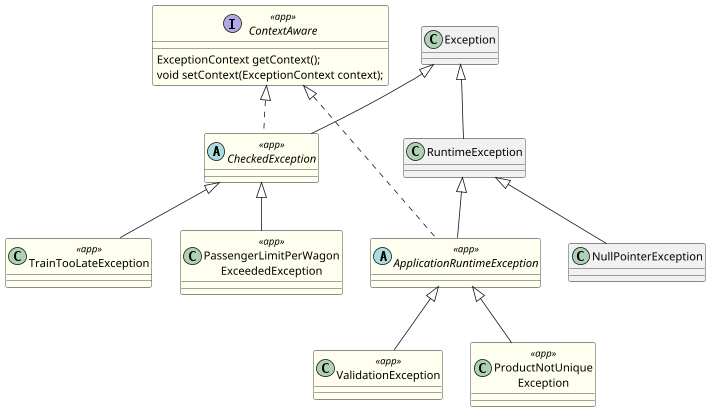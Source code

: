 @startuml
'https://plantuml.com/class-diagram

scale 0.8

' skin params, settings

skinparam note {
  fontStyle italic
}

skinparam class {
  backgroundColor<<app>> #fffff0
}

skinparam groupInheritance 1

' classes

interface ContextAware <<app>> {
  ExceptionContext getContext();
  void setContext(ExceptionContext context);
}
class Exception
class RuntimeException
abstract class ApplicationRuntimeException <<app>>
abstract class CheckedException <<app>>
class ValidationException <<app>>
class TrainTooLateException <<app>>
class ProductNotUnique\nException <<app>>
class PassengerLimitPerWagon\nExceededException <<app>>

' Associations

' from Java Libraries
Exception            <|--   RuntimeException
Exception            <|--   CheckedException
RuntimeException     <|--   ApplicationRuntimeException
' Application specific
ContextAware         <|..   ApplicationRuntimeException
ContextAware         <|..   CheckedException

ApplicationRuntimeException <|-- ValidationException
ApplicationRuntimeException <|-- ProductNotUnique\nException
RuntimeException            <|-- NullPointerException

CheckedException     <|--  PassengerLimitPerWagon\nExceededException
CheckedException     <|-- TrainTooLateException

@enduml